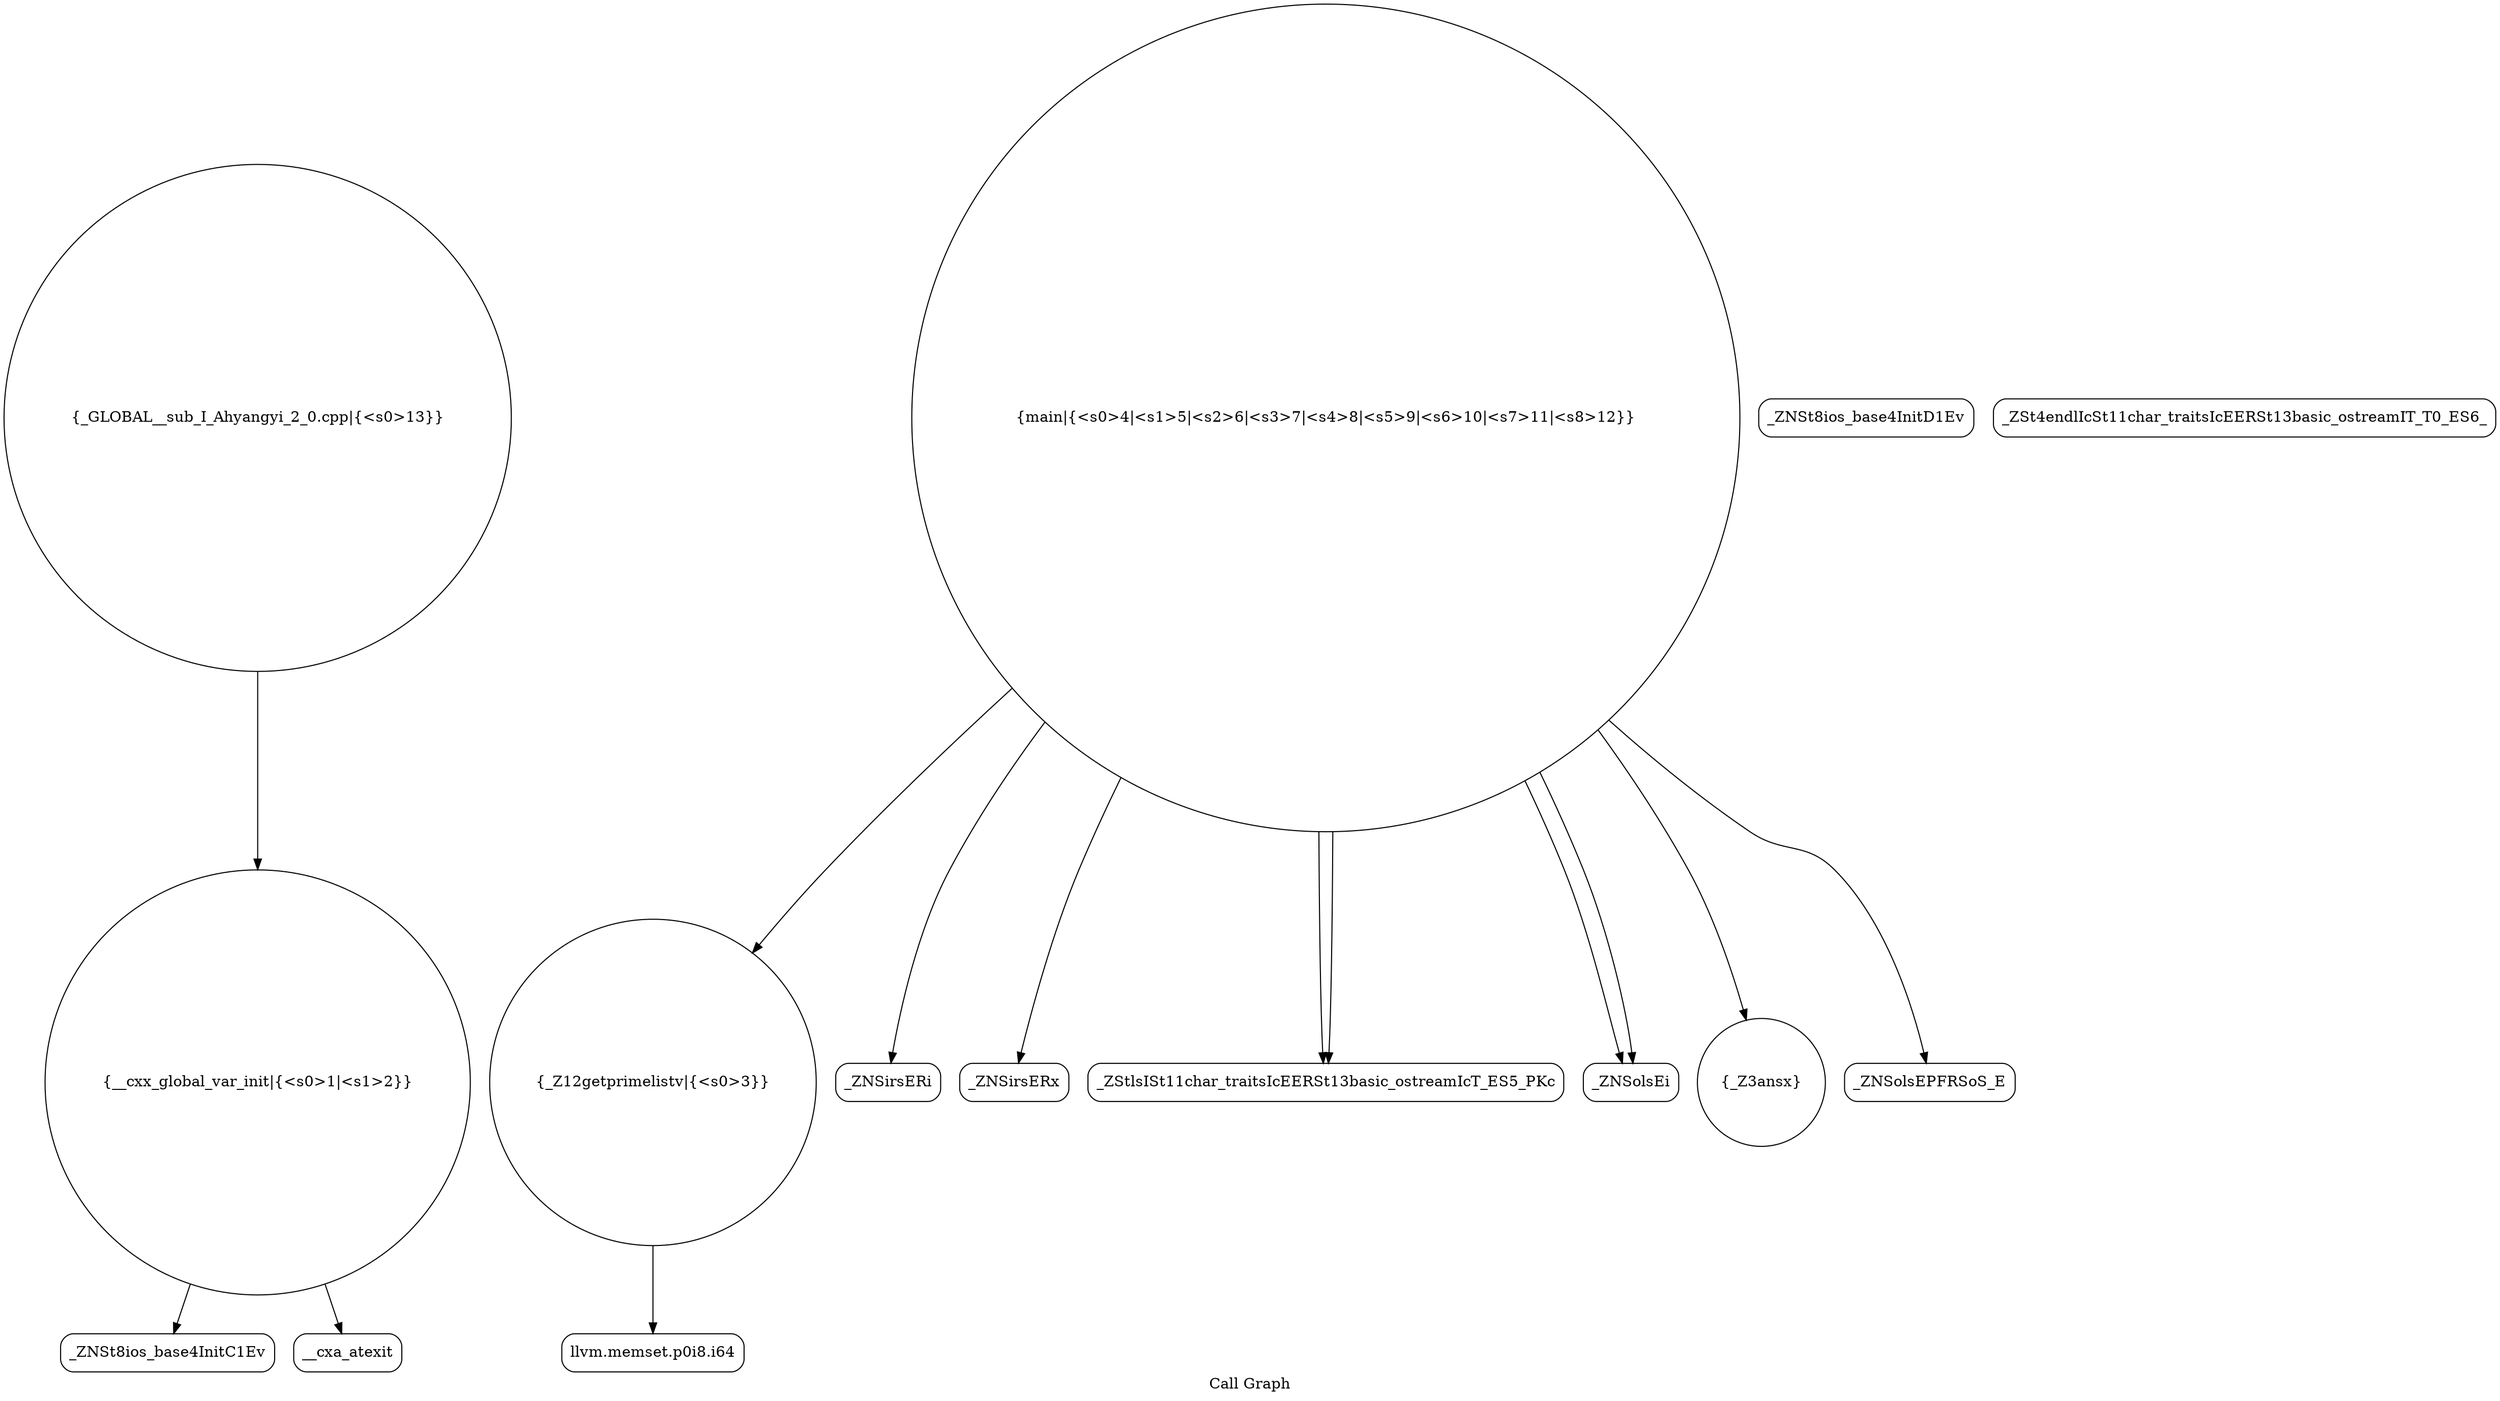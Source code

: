 digraph "Call Graph" {
	label="Call Graph";

	Node0x561d03f95bd0 [shape=record,shape=circle,label="{__cxx_global_var_init|{<s0>1|<s1>2}}"];
	Node0x561d03f95bd0:s0 -> Node0x561d03f96060[color=black];
	Node0x561d03f95bd0:s1 -> Node0x561d03f96160[color=black];
	Node0x561d03f96360 [shape=record,shape=circle,label="{main|{<s0>4|<s1>5|<s2>6|<s3>7|<s4>8|<s5>9|<s6>10|<s7>11|<s8>12}}"];
	Node0x561d03f96360:s0 -> Node0x561d03f961e0[color=black];
	Node0x561d03f96360:s1 -> Node0x561d03f963e0[color=black];
	Node0x561d03f96360:s2 -> Node0x561d03f96460[color=black];
	Node0x561d03f96360:s3 -> Node0x561d03f964e0[color=black];
	Node0x561d03f96360:s4 -> Node0x561d03f96560[color=black];
	Node0x561d03f96360:s5 -> Node0x561d03f964e0[color=black];
	Node0x561d03f96360:s6 -> Node0x561d03f962e0[color=black];
	Node0x561d03f96360:s7 -> Node0x561d03f96560[color=black];
	Node0x561d03f96360:s8 -> Node0x561d03f965e0[color=black];
	Node0x561d03f966e0 [shape=record,shape=circle,label="{_GLOBAL__sub_I_Ahyangyi_2_0.cpp|{<s0>13}}"];
	Node0x561d03f966e0:s0 -> Node0x561d03f95bd0[color=black];
	Node0x561d03f960e0 [shape=record,shape=Mrecord,label="{_ZNSt8ios_base4InitD1Ev}"];
	Node0x561d03f96460 [shape=record,shape=Mrecord,label="{_ZNSirsERx}"];
	Node0x561d03f961e0 [shape=record,shape=circle,label="{_Z12getprimelistv|{<s0>3}}"];
	Node0x561d03f961e0:s0 -> Node0x561d03f96260[color=black];
	Node0x561d03f96560 [shape=record,shape=Mrecord,label="{_ZNSolsEi}"];
	Node0x561d03f962e0 [shape=record,shape=circle,label="{_Z3ansx}"];
	Node0x561d03f96660 [shape=record,shape=Mrecord,label="{_ZSt4endlIcSt11char_traitsIcEERSt13basic_ostreamIT_T0_ES6_}"];
	Node0x561d03f96060 [shape=record,shape=Mrecord,label="{_ZNSt8ios_base4InitC1Ev}"];
	Node0x561d03f963e0 [shape=record,shape=Mrecord,label="{_ZNSirsERi}"];
	Node0x561d03f96160 [shape=record,shape=Mrecord,label="{__cxa_atexit}"];
	Node0x561d03f964e0 [shape=record,shape=Mrecord,label="{_ZStlsISt11char_traitsIcEERSt13basic_ostreamIcT_ES5_PKc}"];
	Node0x561d03f96260 [shape=record,shape=Mrecord,label="{llvm.memset.p0i8.i64}"];
	Node0x561d03f965e0 [shape=record,shape=Mrecord,label="{_ZNSolsEPFRSoS_E}"];
}
